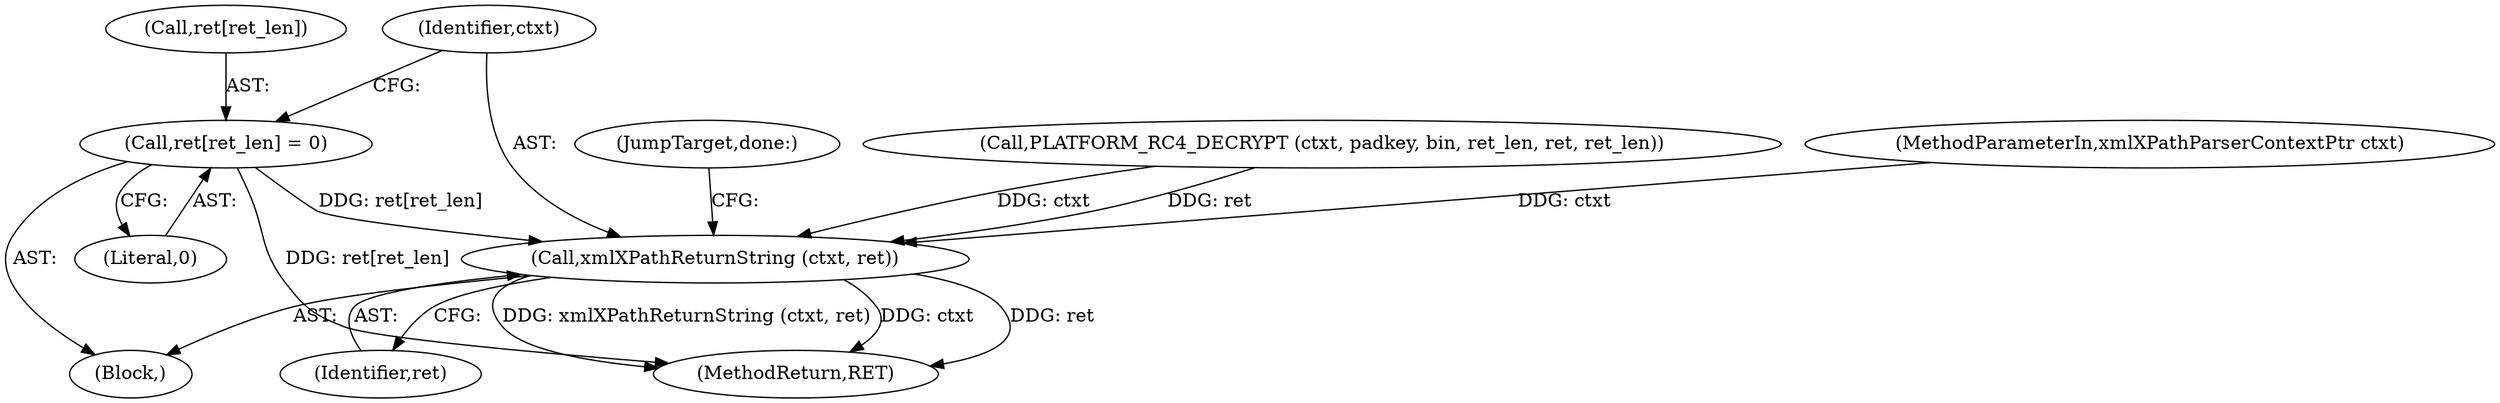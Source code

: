 digraph "0_Chrome_96dbafe288dbe2f0cc45fa3c39daf6d0c37acbab_0@array" {
"1000332" [label="(Call,ret[ret_len] = 0)"];
"1000337" [label="(Call,xmlXPathReturnString (ctxt, ret))"];
"1000105" [label="(Block,)"];
"1000336" [label="(Literal,0)"];
"1000365" [label="(MethodReturn,RET)"];
"1000337" [label="(Call,xmlXPathReturnString (ctxt, ret))"];
"1000325" [label="(Call,PLATFORM_RC4_DECRYPT (ctxt, padkey, bin, ret_len, ret, ret_len))"];
"1000339" [label="(Identifier,ret)"];
"1000333" [label="(Call,ret[ret_len])"];
"1000340" [label="(JumpTarget,done:)"];
"1000338" [label="(Identifier,ctxt)"];
"1000332" [label="(Call,ret[ret_len] = 0)"];
"1000103" [label="(MethodParameterIn,xmlXPathParserContextPtr ctxt)"];
"1000332" -> "1000105"  [label="AST: "];
"1000332" -> "1000336"  [label="CFG: "];
"1000333" -> "1000332"  [label="AST: "];
"1000336" -> "1000332"  [label="AST: "];
"1000338" -> "1000332"  [label="CFG: "];
"1000332" -> "1000365"  [label="DDG: ret[ret_len]"];
"1000332" -> "1000337"  [label="DDG: ret[ret_len]"];
"1000337" -> "1000105"  [label="AST: "];
"1000337" -> "1000339"  [label="CFG: "];
"1000338" -> "1000337"  [label="AST: "];
"1000339" -> "1000337"  [label="AST: "];
"1000340" -> "1000337"  [label="CFG: "];
"1000337" -> "1000365"  [label="DDG: ret"];
"1000337" -> "1000365"  [label="DDG: ctxt"];
"1000337" -> "1000365"  [label="DDG: xmlXPathReturnString (ctxt, ret)"];
"1000325" -> "1000337"  [label="DDG: ctxt"];
"1000325" -> "1000337"  [label="DDG: ret"];
"1000103" -> "1000337"  [label="DDG: ctxt"];
}
